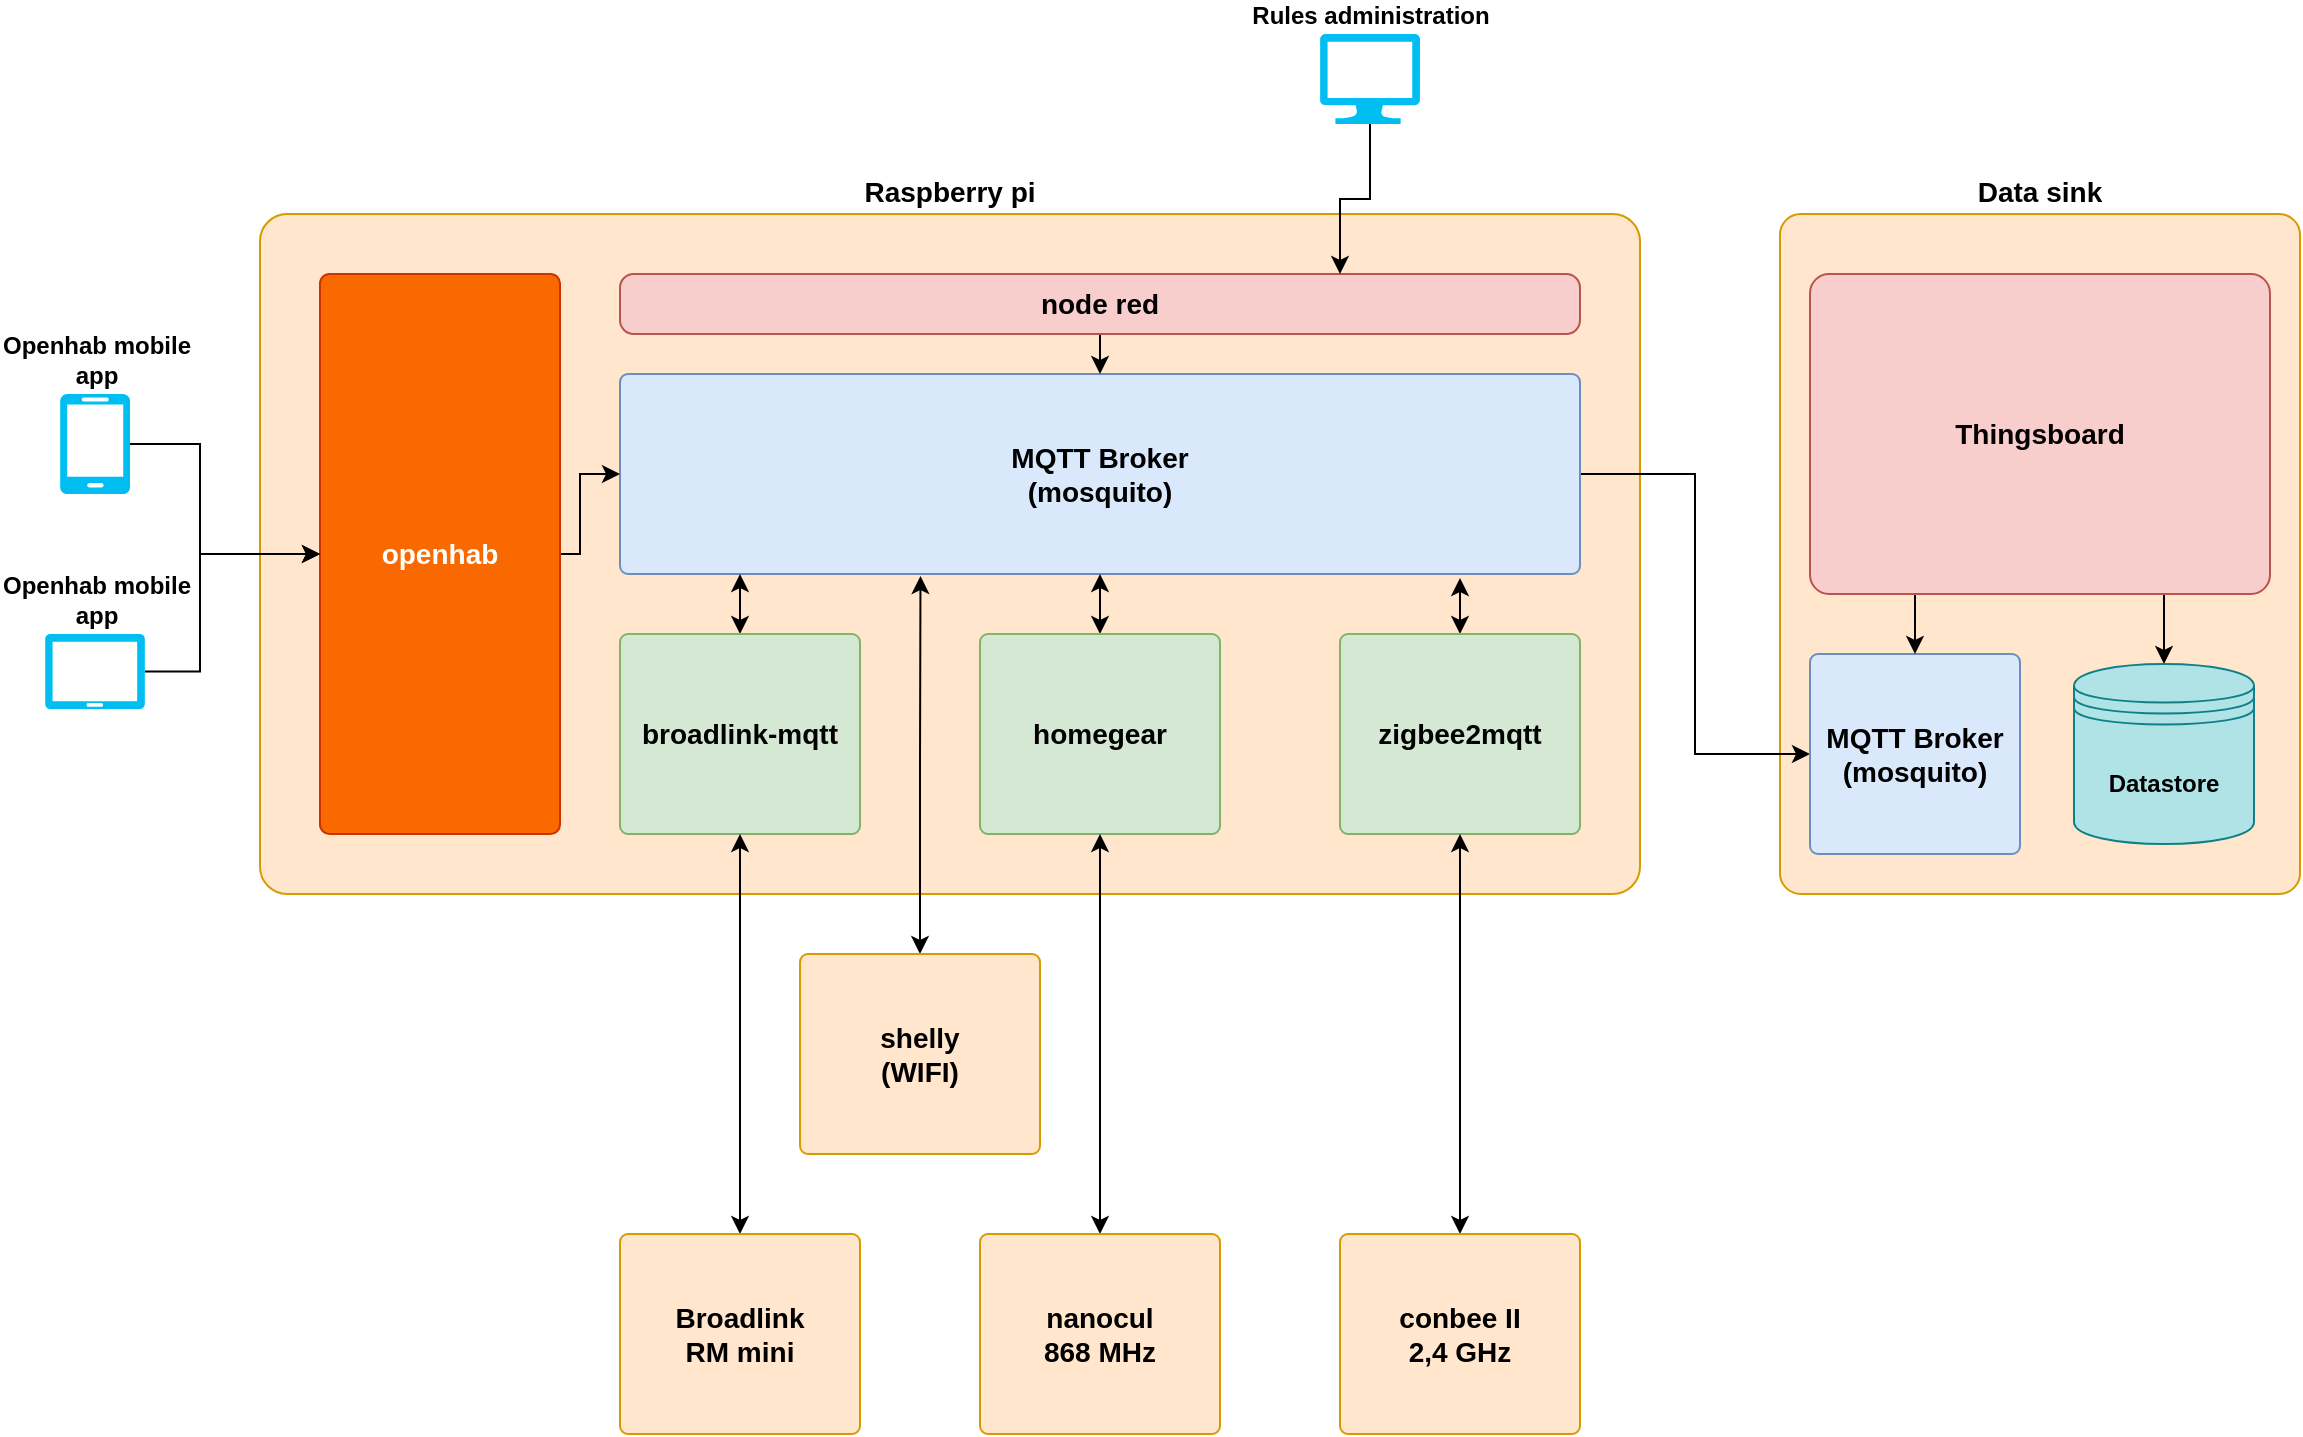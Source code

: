 <mxfile version="14.1.9" type="github">
  <diagram id="UenkxytbgOOJNhhAwYX-" name="Page-1">
    <mxGraphModel dx="1986" dy="725" grid="1" gridSize="10" guides="1" tooltips="1" connect="1" arrows="1" fold="1" page="1" pageScale="1" pageWidth="827" pageHeight="1169" math="0" shadow="0">
      <root>
        <mxCell id="0" />
        <mxCell id="1" parent="0" />
        <mxCell id="P_6cWjUGzfTbqmuO8RVG-11" value="&lt;font style=&quot;font-size: 14px&quot;&gt;&lt;b&gt;Data sink&lt;/b&gt;&lt;/font&gt;" style="rounded=1;whiteSpace=wrap;html=1;labelPosition=center;verticalLabelPosition=top;align=center;verticalAlign=bottom;fillColor=#ffe6cc;strokeColor=#d79b00;arcSize=4;" vertex="1" parent="1">
          <mxGeometry x="680" y="180" width="260" height="340" as="geometry" />
        </mxCell>
        <mxCell id="WApXKAnNDRpHnTzy_9m7-1" value="&lt;font style=&quot;font-size: 14px&quot;&gt;&lt;b&gt;Raspberry pi&lt;/b&gt;&lt;/font&gt;" style="rounded=1;whiteSpace=wrap;html=1;labelPosition=center;verticalLabelPosition=top;align=center;verticalAlign=bottom;fillColor=#ffe6cc;strokeColor=#d79b00;arcSize=4;" parent="1" vertex="1">
          <mxGeometry x="-80" y="180" width="690" height="340" as="geometry" />
        </mxCell>
        <mxCell id="P_6cWjUGzfTbqmuO8RVG-13" style="edgeStyle=orthogonalEdgeStyle;rounded=0;orthogonalLoop=1;jettySize=auto;html=1;exitX=1;exitY=0.5;exitDx=0;exitDy=0;entryX=0;entryY=0.5;entryDx=0;entryDy=0;" edge="1" parent="1" source="WApXKAnNDRpHnTzy_9m7-2" target="P_6cWjUGzfTbqmuO8RVG-12">
          <mxGeometry relative="1" as="geometry" />
        </mxCell>
        <mxCell id="WApXKAnNDRpHnTzy_9m7-2" value="&lt;font style=&quot;font-size: 14px&quot;&gt;&lt;b&gt;MQTT Broker&lt;br&gt;(mosquito)&lt;br&gt;&lt;/b&gt;&lt;/font&gt;" style="rounded=1;whiteSpace=wrap;html=1;labelPosition=center;verticalLabelPosition=middle;align=center;verticalAlign=middle;fillColor=#dae8fc;strokeColor=#6c8ebf;arcSize=4;" parent="1" vertex="1">
          <mxGeometry x="100" y="260" width="480" height="100" as="geometry" />
        </mxCell>
        <mxCell id="WApXKAnNDRpHnTzy_9m7-21" style="edgeStyle=orthogonalEdgeStyle;rounded=0;orthogonalLoop=1;jettySize=auto;html=1;exitX=0.5;exitY=0;exitDx=0;exitDy=0;entryX=0.5;entryY=1;entryDx=0;entryDy=0;startArrow=classic;startFill=1;" parent="1" source="WApXKAnNDRpHnTzy_9m7-3" target="WApXKAnNDRpHnTzy_9m7-2" edge="1">
          <mxGeometry relative="1" as="geometry" />
        </mxCell>
        <mxCell id="WApXKAnNDRpHnTzy_9m7-3" value="&lt;font style=&quot;font-size: 14px&quot;&gt;&lt;b&gt;homegear&lt;br&gt;&lt;/b&gt;&lt;/font&gt;" style="rounded=1;whiteSpace=wrap;html=1;labelPosition=center;verticalLabelPosition=middle;align=center;verticalAlign=middle;fillColor=#d5e8d4;strokeColor=#82b366;arcSize=4;" parent="1" vertex="1">
          <mxGeometry x="280" y="390" width="120" height="100" as="geometry" />
        </mxCell>
        <mxCell id="WApXKAnNDRpHnTzy_9m7-20" style="edgeStyle=orthogonalEdgeStyle;rounded=0;orthogonalLoop=1;jettySize=auto;html=1;exitX=0.5;exitY=0;exitDx=0;exitDy=0;entryX=0.875;entryY=1.02;entryDx=0;entryDy=0;entryPerimeter=0;startArrow=classic;startFill=1;" parent="1" source="WApXKAnNDRpHnTzy_9m7-8" target="WApXKAnNDRpHnTzy_9m7-2" edge="1">
          <mxGeometry relative="1" as="geometry" />
        </mxCell>
        <mxCell id="WApXKAnNDRpHnTzy_9m7-8" value="&lt;font style=&quot;font-size: 14px&quot;&gt;&lt;b&gt;zigbee2mqtt&lt;br&gt;&lt;/b&gt;&lt;/font&gt;" style="rounded=1;whiteSpace=wrap;html=1;labelPosition=center;verticalLabelPosition=middle;align=center;verticalAlign=middle;fillColor=#d5e8d4;strokeColor=#82b366;arcSize=4;" parent="1" vertex="1">
          <mxGeometry x="460" y="390" width="120" height="100" as="geometry" />
        </mxCell>
        <mxCell id="WApXKAnNDRpHnTzy_9m7-23" style="edgeStyle=orthogonalEdgeStyle;rounded=0;orthogonalLoop=1;jettySize=auto;html=1;exitX=0.5;exitY=0;exitDx=0;exitDy=0;entryX=0.125;entryY=1;entryDx=0;entryDy=0;entryPerimeter=0;startArrow=classic;startFill=1;" parent="1" source="WApXKAnNDRpHnTzy_9m7-9" target="WApXKAnNDRpHnTzy_9m7-2" edge="1">
          <mxGeometry relative="1" as="geometry" />
        </mxCell>
        <mxCell id="WApXKAnNDRpHnTzy_9m7-9" value="&lt;font style=&quot;font-size: 14px&quot;&gt;&lt;b&gt;broadlink-mqtt&lt;br&gt;&lt;/b&gt;&lt;/font&gt;" style="rounded=1;whiteSpace=wrap;html=1;labelPosition=center;verticalLabelPosition=middle;align=center;verticalAlign=middle;fillColor=#d5e8d4;strokeColor=#82b366;arcSize=4;" parent="1" vertex="1">
          <mxGeometry x="100" y="390" width="120" height="100" as="geometry" />
        </mxCell>
        <mxCell id="WApXKAnNDRpHnTzy_9m7-19" style="edgeStyle=orthogonalEdgeStyle;rounded=0;orthogonalLoop=1;jettySize=auto;html=1;exitX=0.5;exitY=0;exitDx=0;exitDy=0;entryX=0.313;entryY=1.01;entryDx=0;entryDy=0;entryPerimeter=0;startArrow=classic;startFill=1;" parent="1" source="WApXKAnNDRpHnTzy_9m7-10" target="WApXKAnNDRpHnTzy_9m7-2" edge="1">
          <mxGeometry relative="1" as="geometry" />
        </mxCell>
        <mxCell id="WApXKAnNDRpHnTzy_9m7-10" value="&lt;font style=&quot;font-size: 14px&quot;&gt;&lt;b&gt;shelly&lt;br&gt;(WIFI)&lt;br&gt;&lt;/b&gt;&lt;/font&gt;" style="rounded=1;whiteSpace=wrap;html=1;labelPosition=center;verticalLabelPosition=middle;align=center;verticalAlign=middle;fillColor=#ffe6cc;strokeColor=#d79b00;arcSize=4;" parent="1" vertex="1">
          <mxGeometry x="190" y="550" width="120" height="100" as="geometry" />
        </mxCell>
        <mxCell id="WApXKAnNDRpHnTzy_9m7-15" style="edgeStyle=orthogonalEdgeStyle;rounded=0;orthogonalLoop=1;jettySize=auto;html=1;exitX=0.5;exitY=1;exitDx=0;exitDy=0;entryX=0.5;entryY=0;entryDx=0;entryDy=0;" parent="1" source="WApXKAnNDRpHnTzy_9m7-11" target="WApXKAnNDRpHnTzy_9m7-2" edge="1">
          <mxGeometry relative="1" as="geometry" />
        </mxCell>
        <mxCell id="WApXKAnNDRpHnTzy_9m7-11" value="&lt;font style=&quot;font-size: 14px&quot;&gt;&lt;b&gt;node red&lt;br&gt;&lt;/b&gt;&lt;/font&gt;" style="rounded=1;whiteSpace=wrap;html=1;labelPosition=center;verticalLabelPosition=middle;align=center;verticalAlign=middle;fillColor=#f8cecc;strokeColor=#b85450;arcSize=23;" parent="1" vertex="1">
          <mxGeometry x="100" y="210" width="480" height="30" as="geometry" />
        </mxCell>
        <mxCell id="WApXKAnNDRpHnTzy_9m7-18" style="edgeStyle=orthogonalEdgeStyle;rounded=0;orthogonalLoop=1;jettySize=auto;html=1;exitX=0.5;exitY=0;exitDx=0;exitDy=0;entryX=0.5;entryY=1;entryDx=0;entryDy=0;startArrow=classic;startFill=1;" parent="1" source="WApXKAnNDRpHnTzy_9m7-12" target="WApXKAnNDRpHnTzy_9m7-9" edge="1">
          <mxGeometry relative="1" as="geometry" />
        </mxCell>
        <mxCell id="WApXKAnNDRpHnTzy_9m7-12" value="&lt;font style=&quot;font-size: 14px&quot;&gt;&lt;b&gt;Broadlink&lt;br&gt;RM mini&lt;br&gt;&lt;/b&gt;&lt;/font&gt;" style="rounded=1;whiteSpace=wrap;html=1;labelPosition=center;verticalLabelPosition=middle;align=center;verticalAlign=middle;fillColor=#ffe6cc;strokeColor=#d79b00;arcSize=4;" parent="1" vertex="1">
          <mxGeometry x="100" y="690" width="120" height="100" as="geometry" />
        </mxCell>
        <mxCell id="WApXKAnNDRpHnTzy_9m7-17" style="edgeStyle=orthogonalEdgeStyle;rounded=0;orthogonalLoop=1;jettySize=auto;html=1;exitX=0.5;exitY=0;exitDx=0;exitDy=0;entryX=0.5;entryY=1;entryDx=0;entryDy=0;startArrow=classic;startFill=1;" parent="1" source="WApXKAnNDRpHnTzy_9m7-13" target="WApXKAnNDRpHnTzy_9m7-3" edge="1">
          <mxGeometry relative="1" as="geometry" />
        </mxCell>
        <mxCell id="WApXKAnNDRpHnTzy_9m7-13" value="&lt;font style=&quot;font-size: 14px&quot;&gt;&lt;b&gt;nanocul&lt;br&gt;868 MHz&lt;br&gt;&lt;/b&gt;&lt;/font&gt;" style="rounded=1;whiteSpace=wrap;html=1;labelPosition=center;verticalLabelPosition=middle;align=center;verticalAlign=middle;fillColor=#ffe6cc;strokeColor=#d79b00;arcSize=4;" parent="1" vertex="1">
          <mxGeometry x="280" y="690" width="120" height="100" as="geometry" />
        </mxCell>
        <mxCell id="WApXKAnNDRpHnTzy_9m7-16" style="edgeStyle=orthogonalEdgeStyle;rounded=0;orthogonalLoop=1;jettySize=auto;html=1;exitX=0.5;exitY=0;exitDx=0;exitDy=0;entryX=0.5;entryY=1;entryDx=0;entryDy=0;startArrow=classic;startFill=1;" parent="1" source="WApXKAnNDRpHnTzy_9m7-14" target="WApXKAnNDRpHnTzy_9m7-8" edge="1">
          <mxGeometry relative="1" as="geometry" />
        </mxCell>
        <mxCell id="WApXKAnNDRpHnTzy_9m7-14" value="&lt;font style=&quot;font-size: 14px&quot;&gt;&lt;b&gt;conbee II&lt;br&gt;2,4 GHz&lt;br&gt;&lt;/b&gt;&lt;/font&gt;" style="rounded=1;whiteSpace=wrap;html=1;labelPosition=center;verticalLabelPosition=middle;align=center;verticalAlign=middle;fillColor=#ffe6cc;strokeColor=#d79b00;arcSize=4;" parent="1" vertex="1">
          <mxGeometry x="460" y="690" width="120" height="100" as="geometry" />
        </mxCell>
        <mxCell id="P_6cWjUGzfTbqmuO8RVG-18" style="edgeStyle=orthogonalEdgeStyle;rounded=0;orthogonalLoop=1;jettySize=auto;html=1;exitX=1;exitY=0.5;exitDx=0;exitDy=0;" edge="1" parent="1" source="P_6cWjUGzfTbqmuO8RVG-1" target="WApXKAnNDRpHnTzy_9m7-2">
          <mxGeometry relative="1" as="geometry">
            <Array as="points">
              <mxPoint x="80" y="350" />
              <mxPoint x="80" y="310" />
            </Array>
          </mxGeometry>
        </mxCell>
        <mxCell id="P_6cWjUGzfTbqmuO8RVG-1" value="&lt;font style=&quot;font-size: 14px&quot;&gt;&lt;b&gt;openhab&lt;br&gt;&lt;/b&gt;&lt;/font&gt;" style="rounded=1;whiteSpace=wrap;html=1;labelPosition=center;verticalLabelPosition=middle;align=center;verticalAlign=middle;fillColor=#fa6800;strokeColor=#C73500;arcSize=4;fontColor=#ffffff;" vertex="1" parent="1">
          <mxGeometry x="-50" y="210" width="120" height="280" as="geometry" />
        </mxCell>
        <mxCell id="P_6cWjUGzfTbqmuO8RVG-6" style="edgeStyle=orthogonalEdgeStyle;rounded=0;orthogonalLoop=1;jettySize=auto;html=1;exitX=1;exitY=0.5;exitDx=0;exitDy=0;exitPerimeter=0;entryX=0;entryY=0.5;entryDx=0;entryDy=0;" edge="1" parent="1" source="P_6cWjUGzfTbqmuO8RVG-2" target="P_6cWjUGzfTbqmuO8RVG-1">
          <mxGeometry relative="1" as="geometry">
            <Array as="points">
              <mxPoint x="-110" y="295" />
              <mxPoint x="-110" y="350" />
            </Array>
          </mxGeometry>
        </mxCell>
        <mxCell id="P_6cWjUGzfTbqmuO8RVG-2" value="&lt;b&gt;Openhab mobile&lt;br&gt;app&lt;/b&gt;" style="verticalLabelPosition=top;html=1;verticalAlign=bottom;align=center;strokeColor=none;fillColor=#00BEF2;shape=mxgraph.azure.mobile;pointerEvents=1;labelPosition=center;" vertex="1" parent="1">
          <mxGeometry x="-180" y="270" width="35" height="50" as="geometry" />
        </mxCell>
        <mxCell id="P_6cWjUGzfTbqmuO8RVG-7" style="edgeStyle=orthogonalEdgeStyle;rounded=0;orthogonalLoop=1;jettySize=auto;html=1;exitX=1;exitY=0.5;exitDx=0;exitDy=0;exitPerimeter=0;" edge="1" parent="1" source="P_6cWjUGzfTbqmuO8RVG-4">
          <mxGeometry relative="1" as="geometry">
            <mxPoint x="-50" y="350" as="targetPoint" />
            <Array as="points">
              <mxPoint x="-110" y="409" />
              <mxPoint x="-110" y="350" />
            </Array>
          </mxGeometry>
        </mxCell>
        <mxCell id="P_6cWjUGzfTbqmuO8RVG-4" value="&lt;b&gt;Openhab mobile&lt;br&gt;app&lt;/b&gt;" style="verticalLabelPosition=top;html=1;verticalAlign=bottom;align=center;strokeColor=none;fillColor=#00BEF2;shape=mxgraph.azure.tablet;pointerEvents=1;labelPosition=center;" vertex="1" parent="1">
          <mxGeometry x="-187.5" y="390" width="50" height="37.5" as="geometry" />
        </mxCell>
        <mxCell id="P_6cWjUGzfTbqmuO8RVG-10" style="edgeStyle=orthogonalEdgeStyle;rounded=0;orthogonalLoop=1;jettySize=auto;html=1;exitX=0.5;exitY=1;exitDx=0;exitDy=0;exitPerimeter=0;entryX=0.75;entryY=0;entryDx=0;entryDy=0;" edge="1" parent="1" source="P_6cWjUGzfTbqmuO8RVG-5" target="WApXKAnNDRpHnTzy_9m7-11">
          <mxGeometry relative="1" as="geometry" />
        </mxCell>
        <mxCell id="P_6cWjUGzfTbqmuO8RVG-5" value="&lt;b&gt;Rules administration&lt;/b&gt;" style="verticalLabelPosition=top;html=1;verticalAlign=bottom;align=center;strokeColor=none;fillColor=#00BEF2;shape=mxgraph.azure.computer;pointerEvents=1;labelPosition=center;" vertex="1" parent="1">
          <mxGeometry x="450" y="90" width="50" height="45" as="geometry" />
        </mxCell>
        <mxCell id="P_6cWjUGzfTbqmuO8RVG-12" value="&lt;font style=&quot;font-size: 14px&quot;&gt;&lt;b&gt;MQTT Broker&lt;br&gt;(mosquito)&lt;br&gt;&lt;/b&gt;&lt;/font&gt;" style="rounded=1;whiteSpace=wrap;html=1;labelPosition=center;verticalLabelPosition=middle;align=center;verticalAlign=middle;fillColor=#dae8fc;strokeColor=#6c8ebf;arcSize=4;" vertex="1" parent="1">
          <mxGeometry x="695" y="400" width="105" height="100" as="geometry" />
        </mxCell>
        <mxCell id="P_6cWjUGzfTbqmuO8RVG-15" style="edgeStyle=orthogonalEdgeStyle;rounded=0;orthogonalLoop=1;jettySize=auto;html=1;exitX=0.25;exitY=1;exitDx=0;exitDy=0;entryX=0.5;entryY=0;entryDx=0;entryDy=0;" edge="1" parent="1" source="P_6cWjUGzfTbqmuO8RVG-14" target="P_6cWjUGzfTbqmuO8RVG-12">
          <mxGeometry relative="1" as="geometry" />
        </mxCell>
        <mxCell id="P_6cWjUGzfTbqmuO8RVG-17" style="edgeStyle=orthogonalEdgeStyle;rounded=0;orthogonalLoop=1;jettySize=auto;html=1;exitX=0.75;exitY=1;exitDx=0;exitDy=0;entryX=0.5;entryY=0;entryDx=0;entryDy=0;" edge="1" parent="1" source="P_6cWjUGzfTbqmuO8RVG-14" target="P_6cWjUGzfTbqmuO8RVG-16">
          <mxGeometry relative="1" as="geometry" />
        </mxCell>
        <mxCell id="P_6cWjUGzfTbqmuO8RVG-14" value="&lt;font style=&quot;font-size: 14px&quot;&gt;&lt;b&gt;Thingsboard&lt;br&gt;&lt;/b&gt;&lt;/font&gt;" style="rounded=1;whiteSpace=wrap;html=1;labelPosition=center;verticalLabelPosition=middle;align=center;verticalAlign=middle;fillColor=#f8cecc;strokeColor=#b85450;arcSize=6;" vertex="1" parent="1">
          <mxGeometry x="695" y="210" width="230" height="160" as="geometry" />
        </mxCell>
        <mxCell id="P_6cWjUGzfTbqmuO8RVG-16" value="&lt;b&gt;Datastore&lt;/b&gt;" style="shape=datastore;whiteSpace=wrap;html=1;fillColor=#b0e3e6;strokeColor=#0e8088;" vertex="1" parent="1">
          <mxGeometry x="827" y="405" width="90" height="90" as="geometry" />
        </mxCell>
      </root>
    </mxGraphModel>
  </diagram>
</mxfile>

